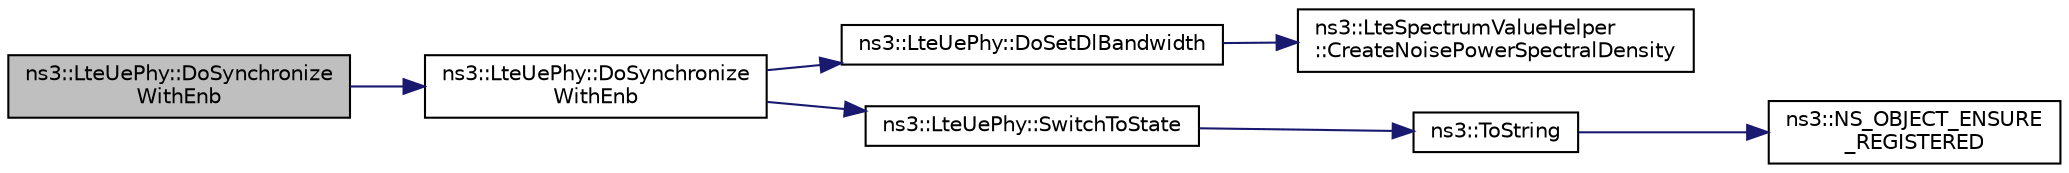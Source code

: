 digraph "ns3::LteUePhy::DoSynchronizeWithEnb"
{
  edge [fontname="Helvetica",fontsize="10",labelfontname="Helvetica",labelfontsize="10"];
  node [fontname="Helvetica",fontsize="10",shape=record];
  rankdir="LR";
  Node1 [label="ns3::LteUePhy::DoSynchronize\lWithEnb",height=0.2,width=0.4,color="black", fillcolor="grey75", style="filled", fontcolor="black"];
  Node1 -> Node2 [color="midnightblue",fontsize="10",style="solid"];
  Node2 [label="ns3::LteUePhy::DoSynchronize\lWithEnb",height=0.2,width=0.4,color="black", fillcolor="white", style="filled",URL="$da/ddd/classns3_1_1LteUePhy.html#a73eff1d7da65749d46e20c64fd7ebfa8"];
  Node2 -> Node3 [color="midnightblue",fontsize="10",style="solid"];
  Node3 [label="ns3::LteUePhy::DoSetDlBandwidth",height=0.2,width=0.4,color="black", fillcolor="white", style="filled",URL="$da/ddd/classns3_1_1LteUePhy.html#ab545da883246fab44f678ed01c0ff2b5"];
  Node3 -> Node4 [color="midnightblue",fontsize="10",style="solid"];
  Node4 [label="ns3::LteSpectrumValueHelper\l::CreateNoisePowerSpectralDensity",height=0.2,width=0.4,color="black", fillcolor="white", style="filled",URL="$d9/d35/classns3_1_1LteSpectrumValueHelper.html#ac2cb4a9377ea954e990df6914b6dff4e"];
  Node2 -> Node5 [color="midnightblue",fontsize="10",style="solid"];
  Node5 [label="ns3::LteUePhy::SwitchToState",height=0.2,width=0.4,color="black", fillcolor="white", style="filled",URL="$da/ddd/classns3_1_1LteUePhy.html#abdac5294f95f613edf1e12fabea44cb4"];
  Node5 -> Node6 [color="midnightblue",fontsize="10",style="solid"];
  Node6 [label="ns3::ToString",height=0.2,width=0.4,color="black", fillcolor="white", style="filled",URL="$d7/d2e/namespacens3.html#a3d1f7e1bec1972e2ae8d64673fcfcd9c"];
  Node6 -> Node7 [color="midnightblue",fontsize="10",style="solid"];
  Node7 [label="ns3::NS_OBJECT_ENSURE\l_REGISTERED",height=0.2,width=0.4,color="black", fillcolor="white", style="filled",URL="$d7/d2e/namespacens3.html#ac633cbd86ee5879afd4312a843a9ff8c"];
}
